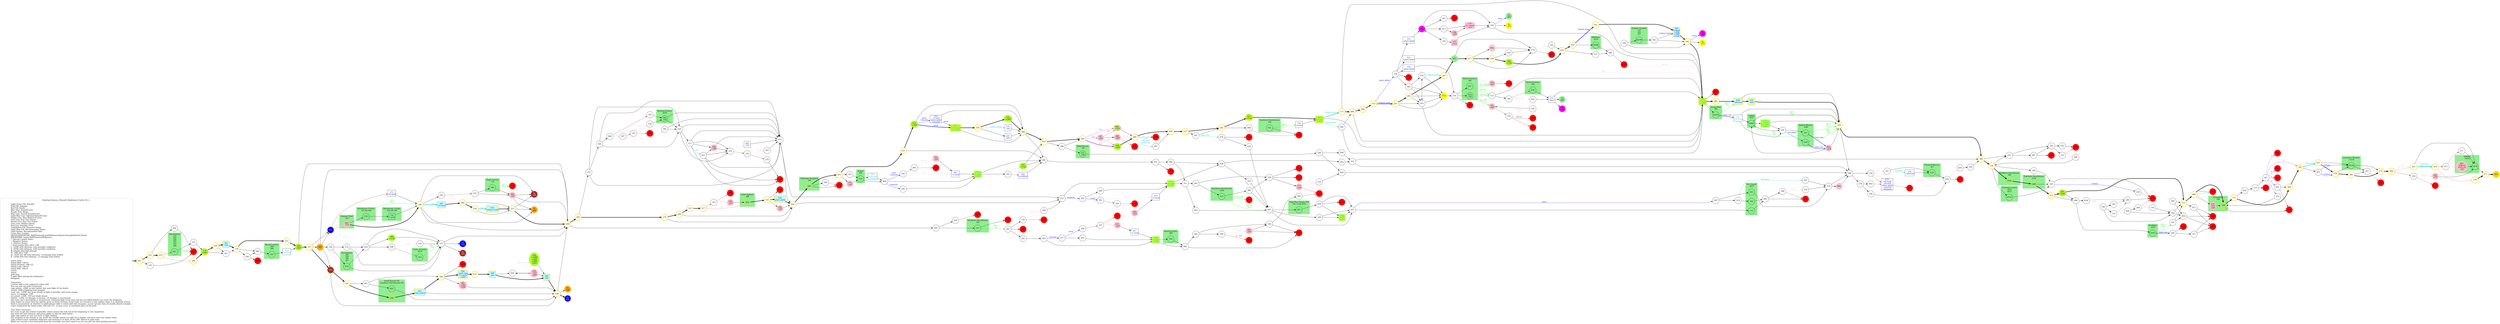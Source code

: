 digraph "Fighting Fantasy: Beneath Nightmare Castle" {
	// graph defaults
	rankdir=LR
	mclimit=50
	nodesep=.3 // changes horizontal separation of nodes
	ranksep=.4 // changes vertical separation of nodes
	node [height=.7
		width=.7
		shape=ellipse
		margin=0]
	edge[weight=5]

	// a box for a graph label
	// note that you can override the defaults set above
	myTitle [label = "Fighting Fantasy: Beneath Nightmare Castle 25/--/--\n\n \
		Light Green Fill: Benefits\l \
		Pink Fill: Damage\l \
		Red Fill: Death\l \
		Blue Text: Items/Events\l \
		Purple Text: Shops\l \
		Blue Line: Forced Items/Events\l \
		Light Blue Line: Optional Items/Events\l \
		Purple Line: Dice Related Events\l \
		Pink Line: Stat Test Passed\l \
		Brown Line: Stat Test Failed\l \
		Grey Line: Hidden Option\l \
		Red Line: Possible Error\l \
		Gold/Yellow Fill: Required Nodes\l \
		Light Blue Fill: Recommended Nodes\l \
		Gold Outline: Recommended Path\l \
		Green Box: Combat\l \
		SK/ST/LK/WP/AT/AR: Skill/Stamina/Luck/Willpower/Attack Strength/Attack Round\l \
		ISK/IST/IWP: Initial Skill/Stamina/Willpower\l \
		*: Special Combat Rules\l \
		-: Negative Status\l \
		+: Positive Status\l \
		!: First enemy flees after 1 AR\l \
		&dagger;: -1ESK with talisman, with possible conditions\l \
		&Dagger;: -2ESK with talisman, with possible conditions\l \
		#: attacks deal half damage\l \
		%: -2SK after 1AR\l \
		@: -1EST per AR with talisman, +4 damage with trident\l \
		$: -1ESK with loth talisman, +5 damage with trident\l\l \
		Starts with:\l \
		Initial Skill: 1d6+6 \l \
		Initial Stamina: 2d6+12\l \
		Initial Luck: 1d6+6\l \
		Initial Will: 1d6+6\l \
		sword\l \
		armor\l \
		gold ring\l \
		5 gold (after paying the innkeeper)\l \
		backpack\l\l \
		Comments:\l \
		Current skill is not capped by initial skill.\l \
		You can only eat when instructed.\l \
		rage potion: +4SK on next battle, but must fight til the death\l \
		sword: -2ISK if fighting bare-handed\l \
		runic axe: +2ISK, but must decide to fight if possible, and never escape\l \
		mace: +2 damage, -1SK\l \
		ice sword: +2SK, -1ST per blade drawn\l \
		trident: +2SK, +2 damage vs human, +4 damage vs non-human\l \
		The runic axe's description is inconsistent. Choosing fight every time will get you killed before you reach the dungeons.\l \
		That makes no sense with the options given in those sections of the book, so I assume it only applies when it is explicitly stated.\l \
		Book is inconsistent on whether to add/subtract skill vs initial skill with weapons, so just assume they all modify attack strength.\l\ \
		I have duplicated the death nodes 348 and 157, as they occur in unrelated parts of the path.\l\l \
		True Path Comments:\l \
		You want to get the trident if possible, which means the luck roll at the beginning is very important.\l \
		You want the loth talisman and green globe to skip the final battle.\l \
		Take rage potion in case you have to fight Xakhaz.\l \
		The weapons in the armory is not worth the trouble unless you skill 10 or higher, and don't have the trident head.\l \
		Take ordeal if your combined willpower and stamina is at least 28 for 50% chance to gain stats.\l \
		While you can get a free luck point from the riverside, you don't need it as you can get one after getting arrested.\l"
		color = "gray"
		shape = "box"
		margin = 0.1]

	subgraph Required {
		node [style = "filled" color = "gold" fillcolor = "gold" fontcolor = "blue" shape = "rect"]

		400 [fontcolor = "black" shape = "octagon"]
	}

	subgraph Required2 {
		node [style = "filled" color = "gold2" fillcolor = "gold2" fontcolor = "blue" shape = "rect"]
	}

	subgraph Recommended {
		node [penwidth = 3 color = "gold"]
		001
		331
		215
		399
		119 [style = "filled" fillcolor = "greenyellow"]
		164
		343 [style = "filled" fillcolor = "paleturquoise1" fontcolor = "blue" shape = "rect"]
		179
		372
		245 [style = "filled" fillcolor = "greenyellow"]
		137
		195 [style = "filled" fillcolor = "brown" fontcolor = "white"]
		322
		144
		263 [style = "filled" fillcolor = "paleturquoise1" fontcolor = "blue" shape = "rect"]
		398
		344 [style = "filled" fillcolor = "paleturquoise1"]
		022
		100 [style = "filled" fillcolor = "paleturquoise1" fontcolor = "blue" shape = "rect"]
		368 [style = "filled" fillcolor = "paleturquoise1" fontcolor = "blue" shape = "rect"]
		108
		032.2 [style = "filled" fillcolor = "blue" fontcolor = "white"]
		032 [style = "filled" fillcolor = "blue" fontcolor = "white"]
		390
		149
		383 [style = "filled" fillcolor = "paleturquoise1" shape = "rect" fontcolor = "blue"]
		280
		129
		014 [style = "filled" fillcolor = "paleturquoise1" fontcolor = "blue" shape = "rect"]
		237
		289
		095
		175
		284
		122
		317
		204
		153
		036 [style = "filled" fillcolor = "paleturquoise1" fontcolor = "blue" shape = "rect"]
		044
		394
		051
		235
		312 [style = "filled" fillcolor = "greenyellow"]
		003 [style = "filled" fillcolor = "greenyellow"]
		334
		151 [style = "filled" fillcolor = "greenyellow"]
		396
		025
		248
		166 [style = "filled" fillcolor = "greenyellow"]
		286
		049
		127
		392
		227 [style = "filled" fillcolor = "greenyellow"]
		064 [style = "filled" fillcolor = "greenyellow"]
		117
		080
		264
		170
		207
		200
		147
		007 [style = "filled" color = "palegreen2"]
		077
		258
		109 [style = "filled" fillcolor = "greenyellow"]
		016
		052
		251
		182 [style = "filled" fillcolor = "paleturquoise1" fontcolor = "blue" shape = "rect"]
		240
		206 [style = "filled" fillcolor = "greenyellow"]
		085
		029 [style = "filled" fillcolor = "paleturquoise1" fontcolor = "blue" shape = "rect"]
		150 [style = "filled" fillcolor = "paleturquoise1" fontcolor = "blue" shape = "rect"]
		376
		300
		155
		293
		126
		213
		387 [style = "filled" fillcolor = "greenyellow"]
		115
		089
		160
		131
		288
		335
		027
		378
		180
		279
		389
		201
		018
		134
		271
		400
	}
	
	subgraph Optional {
		node [style = "filled" color = "paleturquoise1" fillcolor = "paleturquoise1" fontcolor = "blue" shape = "rect"]
		014
		029
		036
		100
		150
		182
		368
		263
		343
		344
		383
	}

	subgraph Combat {
		style = "filled" color = "palegreen2"
		subgraph cluster_SWORDSMAN {
			label = "Swordsman\n 5/5\n 6/4\n 4/6\n 5/5\n 4/3\n 4/8"
			041
		}
		subgraph cluster_BLOOD_LURCHER {
			label = "Blood-Lurcher\n 10/7\n 8/9"
			253
		}
		subgraph cluster_GAMINE_THIEF {
			label = "Gamine Thief\n 4/3"
			390 [style = "filled" color = "pink" label = "\N!\n -1ST"]
		}
		subgraph cluster_MURDEROUS_URCHIN {
			label = "Murderous Urchin\n 3/3 4/2 4/4"
			358
		}
		subgraph cluster_MURDEROUS_URCHIN2 {
			label = "Murderous Urchin\n 5/4 4/4 5/6"
			156 [shape = "rect" fontcolor = "blue" label = "\N\n 3 gold"]
		}
		subgraph cluster_ANGRY_GROCER {
			label = "Angry Grocer\n 7/4"
			186
		}
		subgraph cluster_SNUFF_HOUND_SOUTHERN_SWORDSMAN {
			label = "Snuff Hound 5/4\n Southern Swordsman 6/5"
			005
			144
		}
		subgraph cluster_CRATE_OF_LIMBS {
			label = "Crate of Limbs\n 6/18"
			314
		}
		subgraph cluster_SWORDSMAN2 {
			label = "Swordsman\n 6/8\n 5/6\n 5/9\n 8/7"
			078
		}
		subgraph cluster_SOUTHERN_SWORDSMAN {
			label = "Southern Swordsman\n 8/6"
			193
		}
		subgraph cluster_GIANT_SPIDERS {
			label = "Giant Spiders\n 6/8"
			204
		}
		subgraph cluster_MOTTLED_KRAKEN {
			label = "Mottled Kraken\n 8/10"
			183 [label = "\N\n -3AT"]
		}
		subgraph cluster_UNKNOWN_ASSAILANT {
			label = "Unknown Assailant\n 5/8"
			394
		}
		subgraph cluster_DRAWF {
			label = "Drawf\n 8/4"
			116
		}
		subgraph cluster_ORC_GUARD {
			label = "Orc Guard\n 9/13"
			113
			304
			342
		}
		subgraph cluster_PAGE_BOY_GNOME_ORC_COOK {
			label = "Page-Boy Gnome 4/4\n Orc Cook 8/10"
			361 [label = "\N!"]
		}
		subgraph cluster_SOUTHERN_SWORDSMAN2 {
			label = "Southern Swordsman\n 9/18"
			143
		}
		subgraph cluster_MUTATED_WOMAN {
			label = "Mutated Woman\n 4/7"
			128
		}
		subgraph cluster_BLOOD_LURCHER2 {
			label = "Blood-Lurcher\n 8/9"
			306
		}
		subgraph cluster_BAKK_RUMAN {
			label = "Bakk-Ruman\n 7/9"
			272 [label = "\N\n -2AT"]
		}
		subgraph cluster_SOUTHERN_SWORDSMAN3 {
			label = "Southern Swordsman\n 6/4"
			161
		}
		subgraph cluster_ZOMBIE_CHRABAT {
			label = "Zombie Chrabat\n 5/7\n 4/6\n 6/7"
			367 [label = "\N#*"]
		}
		subgraph cluster_SKELETON {
			label = "Skeleton\n 4/10"
			309 [label = "\N#"]
		}
		subgraph cluster_VITRIOL_ESSENCE {
			label = "Vitriol Essence\n 8/6"
			010 [label = "\N\n -2AT"]
			287
		}
		subgraph cluster_VITRIOL_ESSENCE2 {
			label = "Vitriol Essence\n 8/4"
			224
		}
		subgraph cluster_YOUNG_MAN {
			label = "Young Man\n 4/8"
			226 [label = "\N%"]
		}
		subgraph cluster_GRILTIG {
			label = "Griltig\n 8/12"
			096 [label = "\N&Dagger;"]
		}
		subgraph cluster_SPIKED_MAIDEN {
			label = "Spiked Maiden\n 10/8"
			187
			318 [label = "\N&dagger;"]
		}
		subgraph cluster_SOUTHERN_SWORDSMAN4 {
			label = "Southern Swordsman\n 8/8"
			293 [label = "\N&Dagger;"]
		}
		subgraph cluster_SOUTHERN_SWORDSMAN5 {
			label = "Southern Swordsman\n 11/6"
			126 [label = "\N&Dagger;"]
		}
		subgraph cluster_SOUTHERN_GUARD {
			label = "Southern Guard\n 9/10\n 8/12"
			071 [label = "\N&Dagger;"]
		}
		subgraph cluster_VLODBLAD {
			label = "Vlodblad\n 3/10"
			076 [label = "\N*"]
		}
		subgraph cluster_SENYAKHAZ {
			label = "Senyakhaz\n 9/8"
			233 [style = "filled" color = "pink" label = "\N\n -2ST\n -4AT"]
			160
		}
		subgraph cluster_LUMINOUS_WARRIOR {
			label = "Luminous Warrior\n 11/14"
			241 [label = "\N@"]
		}
		subgraph cluster_XAKHAZ {
			label = "Xakhaz\n 14/32"
			083  [style = "filled" color = "pink" label = "\N\n ESK=9\n EST=10\n -3ST"]
			167 [label = "\N$"]
		}
	}

	subgraph Death {
		node [style = "filled" color = "red"]
		004
		015
		019
		020
		021
		023
		026
		030
		060
		061
		072
		074
		086
		099
		101
		105
		124
		133
		138
		140
		148
		152
		154
		157.1 [label = "157"]
		157.2 [label = "157"]
		163
		169
		172
		174
		178
		196
		217
		218
		220
		239
		257
		266
		269
		305
		329
		338
		340
		348.1 [label = "348"]
		348.2 [label = "348"]
		348.3 [label = "348"]
		357
		363
		370
		380
		381
		386
		393
		395
		397
	}

	subgraph Boost {
		node [style = "filled" color = "greenyellow"]
		003 [shape = "rect" fontcolor = "cyan3" label = "\N\n -1~2 meal\n +2~4ST"]
		064 [shape = "rect" fontcolor = "cyan3" label = "\N\n -1 meal\n +4ST"]
		084 [color = "greenyellow:pink" label = "\N-\n +2ST"]
		109 [label = "\N\n +1LK"]
		119 [label = "\N\n +4ST"]
		132 [shape = "rect" fontcolor = "cyan3" label = "\N\n -1 meal\n +4ST"]
		136 [shape = "rect" fontcolor = "cyan3" label = "\N\n -1 meal\n +4ST"]
		139 [shape = "rect" fontcolor = "cyan3" label = "\N\n -1 meal\n +4ST"]
		151 [label = "\N\n +2WP"]
		166 [label = "\N\n +2ST"]
		182 [shape = "rect" fontcolor = "blue" label = "\N\n trident\n +2SK\n +2WP\n +1LK"]
		203 [shape = "rect" fontcolor = "cyan3" label = "\N\n 3 gold\n ear plugs\n +4ST"]
		206 [shape = "rect" fontcolor = "cyan3" label = "\N\n -1 meal\n +4ST"]
		227 [label = "\N\n +1LK"]
		245 [label = "\N\n +4ST"]
		294 [label = "\N\n +1LK"]
		298 [label = "\N\n +1IWP\n +1IST\n +2WP\n +2ST"]
		312 [label = "\N\n +1LK"]
		327 [label = "\N\n +1LK"]
		344 [shape = "rect" fontcolor = "blue" label = "\N\n -gold ring\n +3 meal\n +4ST"]
		384 [shape = "rect" fontcolor = "cyan3" label = "\N\n +4ST\n stew"]
		387 [label = "\N\n +4ST"]
	}

	subgraph Damage {
		node [style = "filled" color = "pink"]
		033 [label = "\N\n -2ST"]
		073 [label = "\N\n -2ST"]
		093 [label = "\N\n -2ST"]
		098 [label = "\N-"]
		063 [label = "\N\n -2LK"]
		168 [label = "\N\n -1SK"]
		173 [label = "\N\n -1ST"]
		176 [shape = "rect" fontcolor = "blue" label = "\N\n ice sword\n -1ST"]
		177 [label = "\N\n -3ST"]
		191 [label = "\N\n -1IST\n -1ISK"]
		197 [label = "\N\n -2ST"]
		219 [label = "\N\n -1ST\n -1WP"]
		230 [label = "\N\n -4ST"]
		234 [label = "\N\n -2ST"]
		256 [label = "\N\n -2ST"]
		291 [label = "\N\n -2ST"]
		330 [label = "\N\n -2ST"]
		333 [shape = "rect" fontcolor = "blue" label = "\N\n mace"]
		351 [label = "\N\n -4ST"]
		356 [label = "\N-"]
		364 [label = "\N\n -2ST"]
		365 [label = "\N\n -3ST"]
		366 [label = "\N\n -1WP"]
	}

	subgraph Key_Item {
		node [fontcolor = "blue" shape = "rect"]
		008 [fontcolor = "cyan3" label = "\N\n tentacle"]
		014 [label = "\N\n trident head"]
		017 [label = "\N\n -2 meal"]
		029 [label = "\N\n talisman"]
		036 [label = "\N\n glass globe"]
		037 [label = "\N\n -2 meal"]
		067 [label = "\N\n -2 meal"]
		082 [label = "\N\n info" tooltip = "gardener in tower behind"]
		100 [label = "\N\n info" tooltip = "find talisman of loth, use side entrance right of main gate"]
		123 [label = "\N\n -glass globe"]
		150 [label = "\N\n info" tooltip = "never use loth talisman in front of mirror"]
		158 [label = "\N\n -glass globe"]
		171 [label = "\N\n -all gold"]
		202 [label = "\N\n orcsbane"]
		221 [label = "\N\n -glass globe"]
		222 [label = "\N\n -2 meal\n -glass globe\n emerald"]
		223 [label = "\N\n -all meal\n -all gold\n -glass globe\n -emerald\n -talisman"]
		225 [label = "\N\n info" tooltip = "cernic is in the dungeons"]
		254 [label = "\N\n -talisman"]
		263 [label = "\N\n rage potion"]
		273 [label = "\N\n keys"]
		278 [label = "\N\n -sword"]
		281 [fontcolor = "cyan3" label = "\N\n talisman"]
		341 [fontcolor = "cyan3" label = "\N\n runic axe\n -sword"]
		343 [label = "\N\n info" tooltip = "stay in after dark, find old huw at ruined temple"]
		368 [label = "\N\n info" tooltip = "buy trident head at merchant's quarter, avoid riverside"]
		375 [label = "\N\n info" tooltip = "find trident shaft in keep"]
		383 [label = "\N\n +3 meal"]
	}
	
	subgraph MerchantsQuarter {
		node [style = "filled" color = "blue" fontcolor = "white"]
		032
		032.2 [label = "To\n 032"]
		032.3 [label = "To\n 032"]
	}
	
	subgraph TempleQuarter {
		node [style = "filled" color = "brown" fontcolor = "white"]
		195
		195.1 [label = "To\n 195"]
		195.3 [label = "To\n 195"]
	}
	
	subgraph Riverside {
		node [style = "filled" color = "orange"]
		090
		090.1 [label = "To\n 090"]
		090.2 [label = "To\n 090"]
	}
	
	subgraph Amory {
		node [style = "filled" color = "magenta"]
		190
		190.1 [label = "To\n 190"]
		190.3 [label = "To\n 190"]
	}
	
	subgraph Shrine {
		node [style = "filled" color = "palegreen2"]
		007
		007.2 [label = "To\n 007"]
		007.3 [label = "To\n 007"]
	}
	
	subgraph Vitriol {
		node [style = "filled" color = "yellow"]
		373
		373.1 [label = "To\n 373"]
		373.2 [label = "To\n 373"]
	}
	
	myTitle -> 001 [penwidth = 3]
	001 -> 331 [penwidth = 3]
	001 -> 130
	002 -> 324
	002 -> 193
	003 -> 334 [penwidth = 3]
	003 -> 396
	004
	005 -> 108
	006 -> 076
	006 -> 038
	007 -> 379
	007 -> 077 [penwidth = 3]
	008 -> 245
	009 -> 040
	010 -> 351 [color = "green:pink" fontcolor = "green" label = "lose AR"]
	010 -> 112 [color = "green" fontcolor = "green" label = "EST&le;2"]
	011 -> 212
	011 -> 044
	012 -> 363
	012 -> 169
	013 -> 234
	013 -> 176
	014 -> 237 [penwidth = 3]
	015
	016 -> 052 [penwidth = 3]
	016 -> 337
	017 -> 139
	018 -> 134 [penwidth = 3 color = "pink" fontcolor = "pink" label = "SK"]
	018 -> 313 [color = "brown" fontcolor = "brown"]
	//019 -> 230 [color = "pink" fontcolor = "pink" label = "WP&ge;6"]
	020
	021
	022 -> 100 [penwidth = 3]
	023
	024 -> 172
	024 -> 267
	024 -> 384
	025 -> 388
	025 -> 248 [penwidth = 3]
	026
	027 -> 378 [penwidth = 3 color = "blue" fontcolor = "blue" label = "trident"]
	027 -> 241
	028 -> 262
	028 -> 102
	029 -> 376
	029 -> 150 [penwidth = 3]
	030
	031 -> 360
	031 -> 157.1
	032 -> 390 [penwidth = 3 color = "pink" fontcolor = "pink" label = "LK"]
	032 -> 171 [color = "brown" fontcolor = "brown"]
	033 -> 067
	034 -> 379
	035 -> 374
	036 -> 044 [penwidth = 3]
	037 -> 132
	038 -> 198 [color = "pink" fontcolor = "pink" label = "WP"]
	038 -> 246 [color = "brown" fontcolor = "brown"]
	039 -> 087
	040 -> 276
	040 -> 118
	041 -> 315
	041 -> 266 [color = "green" fontcolor = "green" label = "ST&le;2"]
	042 -> 110
	043 -> 273
	044 -> 394 [penwidth = 3]
	044 -> 212
	045 -> 087
	046 -> 194 [color = "pink" fontcolor = "pink" label = "WP"]
	046 -> 269 [color = "brown" fontcolor = "brown"]
	047 -> 398
	047 -> 005
	//048 -> 155
	155 -> 048 [dir = back]
	049 -> 127 [penwidth = 3]
	050 -> 321 [color = "pink" fontcolor = "pink" label = "WP"]
	050 -> 223 [color = "brown" fontcolor = "brown"]
	051 -> 173
	051 -> 325
	051 -> 235 [penwidth = 3]
	052 -> 251 [penwidth = 3 color = "blue" fontcolor = "blue" label = "trident head"]
	052 -> 309
	053 -> 288
	053 -> 381
	054 -> 298 [color = "pink" fontcolor = "pink" label = "8dWP+ST"]
	054 -> 219 [dir = "both" color = "brown:black" fontcolor = "brown"]
	055 -> 147 [color = "cyan3" fontcolor = "cyan3" label = "trident head"]
	055 -> 243 [dir = "both" constraint = "false"]
	055 -> 373
	056 -> 228
	057 -> 168
	057 -> 380
	057 -> 232
	057 -> 011
	058 -> 328
	058 -> 208
	059 -> 266
	060
	061
	062 -> 277 [color = "blue" fontcolor = "blue" label = "tentacle"]
	062 -> 139
	//063 -> 096
	096 -> 063 [dir = back]
	063 -> 376
	064 -> 117 [penwidth = 3 color = "cyan3" fontcolor = "cyan3" label = "trident head"]
	064 -> 362 [color = "cyan3" fontcolor = "cyan3" label = "glass globe"]
	064 -> 206 [weight = 1]
	065 -> 316 [color = "pink" fontcolor = "pink" label = "SK"]
	065 -> 124 [color = "brown" fontcolor = "brown"]
	066 -> 297 [color = "pink" fontcolor = "pink" label = "LK"]
	066 -> 162 [color = "brown" fontcolor = "brown"]
	067 -> 136
	068 -> 253
	069 -> 189
	069 -> 138
	070 -> 039
	070 -> 217
	071 -> 391
	072
	073 -> 017
	074
	075 -> 364
	075 -> 186
	076 -> 323 [color = "green" fontcolor = "green" label = "AR>1\n flee"]
	076 -> 260 [color = "blue:black" fontcolor = "blue" label = "runic axe"]
	077 -> 356
	077 -> 258 [penwidth = 3]
	077 -> 379
	078 -> 259
	078 -> 377
	079 -> 056 [color = "pink" fontcolor = "pink" label = "LK"]
	079 -> 163 [color = "brown" fontcolor = "brown"]
	080 -> 264 [penwidth = 3]
	080 -> 206 [weight = 1]
	081 -> 218
	081 -> 145
	082 -> 011
	083 -> 167
	084 -> 286
	085 -> 029 [penwidth = 3]
	086
	087 -> 361
	087 -> 326
	087 -> 267
	088 -> 161 [color = "pink" fontcolor = "pink" label = "LK"]
	088 -> 370 [color = "brown" fontcolor = "brown"]
	089 -> 357 [color = "cyan3" fontcolor = "cyan3" label = "talisman"]
	089 -> 233
	089 -> 160 [penwidth = 3]
	090 -> 336
	090 -> 195
	090 -> 032
	090 -> 289 [weight = 1]
	091 -> 378 [color = "blue" fontcolor = "blue" label = "trident"]
	091 -> 241
	092 -> 244
	092 -> 157.2
	093 -> 037
	094 -> 363
	094 -> 169
	095 -> 175 [penwidth = 3]
	095 -> 275
	096 -> 376 [color = "green:black" fontcolor = "green" label = "AR>1\n flee"]
	096 -> 203 [weight = 10]
	096 -> 165
	097 -> 049
	098 -> 040
	099
	100 -> 054
	100 -> 368 [penwidth = 3]
	101
	102 -> 087
	103 -> 327 [color = "pink" fontcolor = "pink" label = "LK"]
	103 -> 202 [color = "brown" fontcolor = "brown"]
	104 -> 382
	104 -> 329
	104 -> 221
	104 -> 158
	104 -> 123
	105
	106 -> 068
	106 -> 021
	107 -> 279 [color = "pink" fontcolor = "pink" label = "WP"]
	107 -> 257 [color = "brown" fontcolor = "brown"]
	108 -> 032.2 [penwidth = 3]
	108 -> 090.2
	108 -> 289 [weight = 1]
	109 -> 016 [penwidth = 3]
	110 -> 307
	110 -> 220
	111 -> 380
	111 -> 057 [color = "cyan3" fontcolor = "cyan3" label = "-1g"]
	111 -> 168
	111 -> 232
	111 -> 011
	112 -> 345
	112 -> 206 [weight = 1]
	113 -> 069
	114 -> 259
	114 -> 377
	115 -> 089 [penwidth = 3]
	115 -> 012
	116 -> 268
	116 -> 341
	117 -> 080 [penwidth = 3]
	117 -> 206 [weight = 1]
	118 -> 321 [color = "pink" fontcolor = "pink" label = "WP"]
	118 -> 223 [color = "brown" fontcolor = "brown"]
	119 -> 164 [penwidth = 3]
	119 -> 301
	120 -> 333
	//120 -> 190
	121 -> 058 [color = "pink" fontcolor = "pink" label = "WP"]
	121 -> 246 [color = "brown" fontcolor = "brown"]
	122 -> 317 [penwidth = 3]
	123 -> 190
	124
	125 -> 303 [color = "pink" fontcolor = "pink" label = "WP&ge;6"]
	125 -> 270 [color = "brown" fontcolor = "brown"]
	126 -> 391
	126 -> 213 [penwidth = 3]
	127 -> 392 [penwidth = 3]
	127 -> 261
	128 -> 079
	129 -> 014 [penwidth = 3 color = "cyan3" fontcolor = "cyan3" label = "-3g"]
	129 -> 237
	130 -> 266
	131 -> 042
	131 -> 288 [penwidth = 3]
	132 -> 311
	132 -> 028
	133
	134 -> 271 [penwidth = 3]
	135 -> 377
	136 -> 103
	136 -> 282
	137 -> 032
	137 -> 195 [penwidth = 3]
	137 -> 090
	138
	139 -> 306
	139 -> 092
	140
	141 -> 339 [color = "pink" fontcolor = "pink" label = "WP&ge;6"]
	141 -> 020 [color = "brown" fontcolor = "brown"]
	142 -> 016
	143 -> 074 [color = "green" fontcolor = "green" label = "ST&le;EST-6"]
	143 -> 087 [color = "green" fontcolor = "green" label = "AR>1\n flee"]
	143 -> 369
	144 -> 263 [penwidth = 3]
	145 -> 231
	145 -> 352
	146 -> 009
	146 -> 296
	147 -> 007 [penwidth = 3]
	148
	149 -> 383 [penwidth = 3 color = "cyan3" fontcolor = "cyan3" label = "-1g"]
	149 -> 229
	149 -> 090.1
	149 -> 195.1
	149 -> 289 [weight = 1]
	150 -> 376 [penwidth = 3]
	151 -> 396 [penwidth = 3]
	152
	153 -> 330
	153 -> 036 [penwidth = 3]
	153 -> 178
	154
	155 -> 071
	155 -> 346
	155 -> 293 [penwidth = 3]
	155 -> 252
	156 -> 149
	//157
	158 -> 255
	159 -> 308 [color = "pink" fontcolor = "pink" label = "8dSK+ST"]
	159 -> 072 [color = "brown" fontcolor = "brown"]
	160 -> 381
	160 -> 131 [penwidth = 3]
	161 -> 370
	161 -> 278 [color = "green" fontcolor = "green" label = "AR>2"]
	162 -> 183
	163
	164 -> 343 [penwidth = 3]
	164 -> 301
	165 -> 318 [color = "blue" fontcolor = "blue" label = "ear plugs"]
	165 -> 187
	166 -> 286 [penwidth = 3]
	167 -> 271
	168 -> 232
	168 -> 011
	169
	170 -> 104 [color = "blue" fontcolor = "blue" label = "glass globe"]
	170 -> 207 [penwidth = 3 color = "blue" fontcolor = "blue" label = "trident head"]
	171 -> 149
	172
	173 -> 116
	174
	175 -> 284 [penwidth = 3]
	175 -> 044
	176 -> 359
	177 -> 316 [color = "pink" fontcolor = "pink" label = "LK"]
	177 -> 124 [color = "brown" fontcolor = "brown"]
	178
	179 -> 068
	179 -> 106
	179 -> 372 [penwidth = 3]
	180 -> 279 [penwidth = 3]
	180 -> 107
	181 -> 037 [color = "pink" fontcolor = "pink" label = "WP"]
	181 -> 250 [color = "brown" fontcolor = "brown"]
	182 -> 240 [penwidth = 3]
	183 -> 011
	183 -> 319
	184 -> 065
	184 -> 157.2
	185 -> 067 [color = "pink" fontcolor = "pink" label = "WP"]
	185 -> 290 [color = "brown" fontcolor = "brown"]
	186 -> 364
	186 -> 101 [color = "green" fontcolor = "green" label = "AR>2"]
	//187 -> 096 [color = "green" fontcolor = "green" label = "flee"]
	096 -> 187 [dir = back color = "green" fontcolor = "green" label = "AR>1\n flee"]
	187 -> 376 [color = "green" fontcolor = "green" label = "AR>1\n flee"]
	187 -> 063 [color = "blue:black" fontcolor = "blue" label = "runic axe"]
	188 -> 017 [color = "pink" fontcolor = "pink" label = "WP"]
	188 -> 210 [color = "brown" fontcolor = "brown"]
	189 -> 236 [color = "pink" fontcolor = "pink" label = "LK"]
	189 -> 138 [color = "brown" fontcolor = "brown"]
	190 -> 359
	190 -> 247 [dir = "both" color = "black:pink" fontcolor = "pink" label = "WP"]
	190 -> 120 [dir = "both"]
	190 -> 013
	191 -> 108
	192 -> 328
	193 -> 347 [color = "green" fontcolor = "green" label = "AR>2\n flee"]
	193 -> 099
	194 -> 367
	194 -> 240
	195 -> 322 [penwidth = 3]
	195 -> 108
	196
	197 -> 366
	197 -> 166 [color = "purple" fontcolor = "purple" label = "1-3"]
	197 -> 084 [color = "purple" fontcolor = "purple" label = "4-6"]
	198 -> 328
	198 -> 121
	198 -> 283
	199 -> 135 [color = "pink" fontcolor = "pink" label = "WP"]
	199 -> 314 [color = "brown" fontcolor = "brown"]
	200 -> 147 [penwidth = 3]
	200 -> 373
	200 -> 243
	201 -> 018 [penwidth = 3 color = "cyan3" fontcolor = "cyan3" label = "talisman\n glass globe"]
	201 -> 167
	202 -> 282
	203 -> 165
	203 -> 376
	204 -> 153 [penwidth = 3]
	205 -> 249
	205 -> 143
	206 -> 226
	206 -> 340
	206 -> 085 [penwidth = 3]
	207 -> 200 [penwidth = 3]
	207 -> 243
	207 -> 373
	208 -> 192 [color = "pink" fontcolor = "pink" label = "WP"]
	208 -> 174 [color = "brown" fontcolor = "brown"]
	209 -> 051 [color = "pink" fontcolor = "pink" label = "WP"]
	209 -> 133 [color = "brown" fontcolor = "brown"]
	210 -> 073 [color = "pink" fontcolor = "pink" label = "WP&ge;6"]
	210 -> 348.2 [color = "brown" fontcolor = "brown"]
	211 -> 167
	212 -> 355 [color = "blue" fontcolor = "blue" label = "tentacle"]
	212 -> 132
	213 -> 387 [penwidth = 3]
	213 -> 006
	214 -> 320 [color = "pink" fontcolor = "pink" label = "WP&ge;6\nLK"]
	214 -> 026 [color = "brown" fontcolor = "brown" label = "WP&ge;6"]
	214 -> 154 [color = "brown" fontcolor = "brown"]
	215 -> 399 [penwidth = 3 color = "pink" fontcolor = "pink" label = "8dSK+ST"]
	215 -> 041 [color = "brown" fontcolor = "brown"]
	216 -> 035 [color = "cyan3" fontcolor = "cyan3" label = "orcsbane"]
	216 -> 304
	217
	218
	//219 -> 054
	219 -> 368
	220
	221 -> 007
	222 -> 003 [color = "blue" fontcolor = "blue" label = "meal"]
	222 -> 396
	223 -> 079 [color = "pink" fontcolor = "pink" label = "WP&ge;6"]
	223 -> 196 [color = "brown" fontcolor = "brown"]
	224 -> 273
	225 -> 396
	226 -> 029 [color = "green" fontcolor = "green" label = "AR>2\n flee"]
	226 -> 281 [color = "blue:black" fontcolor = "blue" label = "runic axe"]
	227 -> 064 [penwidth = 3]
	228 -> 300
	229 -> 280 [color = "pink" fontcolor = "pink" label = "LK\n +1 meal"]
	229 -> 075 [color = "brown" fontcolor = "brown"]
	230 -> 206 [weight = 1 color = "pink" fontcolor = "pink" label = "WP"]
	230 -> 287 [color = "invis" fontcolor = "pink" label = "WP"]
	230 -> 019 [dir = both color = "brown:pink" fontcolor = "pink" label = "WP&ge;6"]
	231 -> 048 [color = "pink" fontcolor = "pink" label = "LK"]
	231 -> 105 [color = "brown" fontcolor = "brown"]
	232 -> 082 [color = "pink" fontcolor = "pink" label = "WP"]
	232 -> 125 [color = "brown" fontcolor = "brown"]
	233 -> 160
	234 -> 176
	235 -> 282
	235 -> 312 [penwidth = 3]
	236 -> 374
	237 -> 090.1
	237 -> 289 [penwidth = 3 weight = 1]
	237 -> 195.1
	238 -> 265 [color = "pink" fontcolor = "pink" label = "WP"]
	238 -> 174 [color = "brown" fontcolor = "brown"]
	239
	240 -> 190.1 [color = "blue" fontcolor = "blue" label = "keys"]
	240 -> 373.1
	240 -> 206 [penwidth = 3 weight = 1]
	241 -> 279
	241 -> 107
	242 -> 062
	243 -> 373
	//243 -> 055
	243 -> 206 [weight = 1]
	244 -> 349
	244 -> 184
	245 -> 289 [weight = 1]
	245 -> 137 [penwidth = 3]
	246 -> 174
	247 -> 386 [color = "brown" fontcolor = "brown"]
	//247 -> 190
	248 -> 166 [penwidth = 3 color = "purple" fontcolor = "purple" label = "1-2"]
	248 -> 084 [color = "purple" fontcolor = "purple" label = "3-4"]
	248 -> 197 [color = "purple" fontcolor = "purple" label = "5-6"]
	249 -> 152
	249 -> 177
	249 -> 393
	250 -> 093 [color = "pink" fontcolor = "pink" label = "WP&ge;6"]
	250 -> 348.1 [color = "brown" fontcolor = "brown"]
	251 -> 182 [penwidth = 3]
	252 -> 081
	252 -> 145
	253 -> 008
	254 -> 128
	255 -> 287
	255 -> 010
	255 -> 305
	256 -> 204
	257
	258 -> 034
	258 -> 109 [penwidth = 3]
	259 -> 199
	259 -> 294
	259 -> 377
	260 -> 140
	260 -> 371
	261 -> 070 [color = "cyan3" fontcolor = "cyan3" label = "gold ring"]
	261 -> 392
	262 -> 332
	263 -> 398 [penwidth = 3]
	263 -> 108
	264 -> 170 [penwidth = 3]
	265 -> 094
	265 -> 115
	266
	267 -> 285 [color = "blue" fontcolor = "blue" label = "stew"]
	267 -> 113
	268 -> 136
	268 -> 295 [color = "blue" fontcolor = "blue" label = "tentacle"]
	268 -> 185 [color = "blue" fontcolor = "blue" label = "meal\n tentacle"]
	269 -> 206 [weight = 1 color = "pink" fontcolor = "pink" label = "WP&ge;6"]
	270 -> 380
	271 -> 400 [penwidth = 3]
	272 -> 146
	273 -> 190.3
	273 -> 007.3
	273 -> 206 [weight = 1]
	//274 -> 160
	160 -> 274 [dir = back]
	275 -> 011
	275 -> 350
	275 -> 319
	276 -> 354
	276 -> 050
	277 -> 188 [color = "blue" fontcolor = "blue" label = "meal"]
	277 -> 292
	278 -> 064
	279 -> 389 [penwidth = 3]
	280 -> 129 [penwidth = 3]
	280 -> 237
	281 -> 376
	281 -> 165
	281 -> 096
	282 -> 031
	283 -> 058 [color = "pink" fontcolor = "pink" label = "WP"]
	283 -> 246 [color = "brown" fontcolor = "brown"]
	284 -> 122 [penwidth = 3]
	284 -> 044
	285 -> 342
	285 -> 216
	286 -> 239
	286 -> 049 [penwidth = 3]
	286 -> 097 [color = "cyan3" fontcolor = "cyan3" label = "-gold/\n -emerald/\n -gold ring"]
	287 -> 230 [color = "green:pink" fontcolor = "green" label = "lose AR"]
	287 -> 112 [color = "green" fontcolor = "green" label = "EST&le;2"]
	288 -> 335 [penwidth = 3]
	289 -> 002
	289 -> 095 [penwidth = 3]
	290 -> 033 [color = "pink" fontcolor = "pink" label = "WP&ge;6"]
	290 -> 348.3 [color = "brown" fontcolor = "brown"]
	291 -> 184
	291 -> 157.2
	292 -> 139
	293 -> 126 [penwidth = 3]
	294 -> 377
	295 -> 136
	296 -> 332
	297 -> 385 [color = "pink" fontcolor = "pink" label = "WP"]
	297 -> 141 [color = "brown" fontcolor = "brown"]
	298 -> 368
	299 -> 132
	300 -> 252
	300 -> 155 [penwidth = 3]
	301 -> 179
	302 -> 182 [color = "blue" fontcolor = "blue" label = "trident head"]
	302 -> 240
	303 -> 011
	304 -> 069
	305
	306 -> 092
	307 -> 274 [color = "purple" fontcolor = "purple" label = "1"]
	307 -> 004 [color = "purple" fontcolor = "purple" label = "2"]
	307 -> 053 [color = "purple" fontcolor = "purple" label = "3"]
	307 -> 061 [color = "purple" fontcolor = "purple" label = "4"]
	307 -> 335 [color = "purple" fontcolor = "purple" label = "5"]
	307 -> 148 [color = "purple" fontcolor = "purple" label = "6"]
	308 -> 212
	309 -> 046
	310 -> 365 [color = "pink" fontcolor = "pink" label = "WP&ge;6"]
	310 -> 338 [color = "brown" fontcolor = "brown"]
	311 -> 205
	311 -> 045
	312 -> 396
	312 -> 003 [penwidth = 3 color = "blue" fontcolor = "blue" label = "meal"]
	312 -> 222 [color = "blue" fontcolor = "blue" label = "meal\n tentacle"]
	313 -> 083 [color = "pink" fontcolor = "pink" label = "LK"]
	313 -> 211 [color = "brown" fontcolor = "brown"]
	314 -> 377 [color = "green" fontcolor = "green" label = "AR>2\n flee"]
	315 -> 119
	316 -> 009
	317 -> 204 [penwidth = 3 color = "pink" fontcolor = "pink" label = "WP"]
	317 -> 353 [color = "brown" fontcolor = "brown"]
	318 -> 376 [color = "green" fontcolor = "green" label = "AR>1\n flee"]
	318 -> 063 [color = "blue:black" fontcolor = "blue" label = "runic axe"]
	319 -> 111
	319 -> 232
	319 -> 011
	320 -> 351
	321 -> 254 [color = "cyan3" fontcolor = "cyan3" label = "talisman"]
	321 -> 128
	322 -> 047
	322 -> 144 [penwidth = 3]
	323 -> 094
	323 -> 115
	324 -> 193 [color = "pink" fontcolor = "pink" label = "LK"]
	324 -> 023 [color = "brown" fontcolor = "brown"]
	325 -> 116
	326 -> 267
	326 -> 384
	327 -> 025
	327 -> 282
	328 -> 094
	328 -> 115
	329
	330 -> 044
	331 -> 059
	331 -> 215 [penwidth = 3]
	332 -> 300
	332 -> 040
	333 -> 359
	334 -> 151 [penwidth = 3]
	334 -> 225
	334 -> 375 [color = "cyan3" fontcolor = "cyan3" label = "trident head"]
	335 -> 027 [penwidth = 3 color = "cyan3" fontcolor = "cyan3" label = "talisman"]
	335 -> 091
	336 -> 114
	336 -> 078
	337 -> 046
	338
	339 -> 183
	340
	341 -> 268
	342 -> 374
	343 -> 179 [penwidth = 3]
	344 -> 022 [penwidth = 3]
	345 -> 043 [color = "pink" fontcolor = "pink" label = "5dSK+LK"]
	345 -> 224 [color = "brown" fontcolor = "brown"]
	346 -> 391
	347 -> 159
	347 -> 397
	347 -> 242
	//348
	349 -> 291 [color = "pink" fontcolor = "pink" label = "3xSK"]
	349 -> 015 [color = "brown" fontcolor = "brown" label = "2+ fail"]
	350 -> 066
	350 -> 011
	350 -> 319
	351 -> 010 [color = "invis" fontcolor = "pink" label = "WP"]
	351 -> 214 [color = "brown" fontcolor = "brown"]
	352 -> 105
	353 -> 256 [color = "pink" fontcolor = "pink" label = "WP&ge;6"]
	353 -> 395 [color = "brown" fontcolor = "brown"]
	354 -> 079
	355 -> 181 [color = "blue" fontcolor = "blue" label = "meal"]
	355 -> 299
	356 -> 379
	357
	358 -> 149 [color = "green" fontcolor = "green" label = "win\n flee"]
	358 -> 156
	359 -> 373.2
	359 -> 007.2 [color = "blue" fontcolor = "blue" label = "keys"]
	359 -> 206 [weight = 1]
	360 -> 311
	360 -> 028
	361 -> 024
	362 -> 080
	362 -> 206 [weight = 1]
	363
	364 -> 289 [weight = 1]
	364 -> 090.1
	364 -> 195.1
	365 -> 167
	366 -> 286 [color = "pink" fontcolor = "pink" label = "WP&ge;6"]
	366 -> 030 [color = "brown" fontcolor = "brown"]
	367 -> 302
	368 -> 108 [penwidth = 3]
	369 -> 249
	369 -> 087
	370
	371 -> 363
	371 -> 169
	372 -> 245 [penwidth = 3]
	373 -> 255
	374 -> 098
	374 -> 040
	375 -> 396
	376 -> 300 [penwidth = 3]
	376 -> 040
	377 -> 195.3
	377 -> 032.3
	377 -> 289 [weight = 1]
	378 -> 180 [penwidth = 3]
	378 -> 241
	379 -> 142 [color = "pink" fontcolor = "pink" label = "LK"]
	379 -> 060 [color = "brown" fontcolor = "brown"]
	380
	381
	382 -> 243
	382 -> 373
	382 -> 055
	383 -> 280 [penwidth = 3]
	384 -> 267
	385 -> 011
	385 -> 319
	386
	387 -> 115 [penwidth = 3]
	387 -> 006
	388 -> 248
	388 -> 272
	389 -> 201 [penwidth = 3 color = "pink" fontcolor = "pink" label = "WP\n talisman:+2"]
	389 -> 310 [color = "brown" fontcolor = "brown"]
	390 -> 358
	390 -> 149 [penwidth = 3]
	391 -> 238 [color = "blue" fontcolor = "blue" label = "trident"]
	391 -> 174
	392 -> 088
	392 -> 227 [penwidth = 3]
	393
	394 -> 133
	394 -> 209
	394 -> 051 [penwidth = 3]
	395
	396 -> 025 [penwidth = 3]
	396 -> 282
	397
	398 -> 344 [penwidth = 3]
	398 -> 191
	398 -> 086
	399 -> 119 [penwidth = 3]
	400
}
